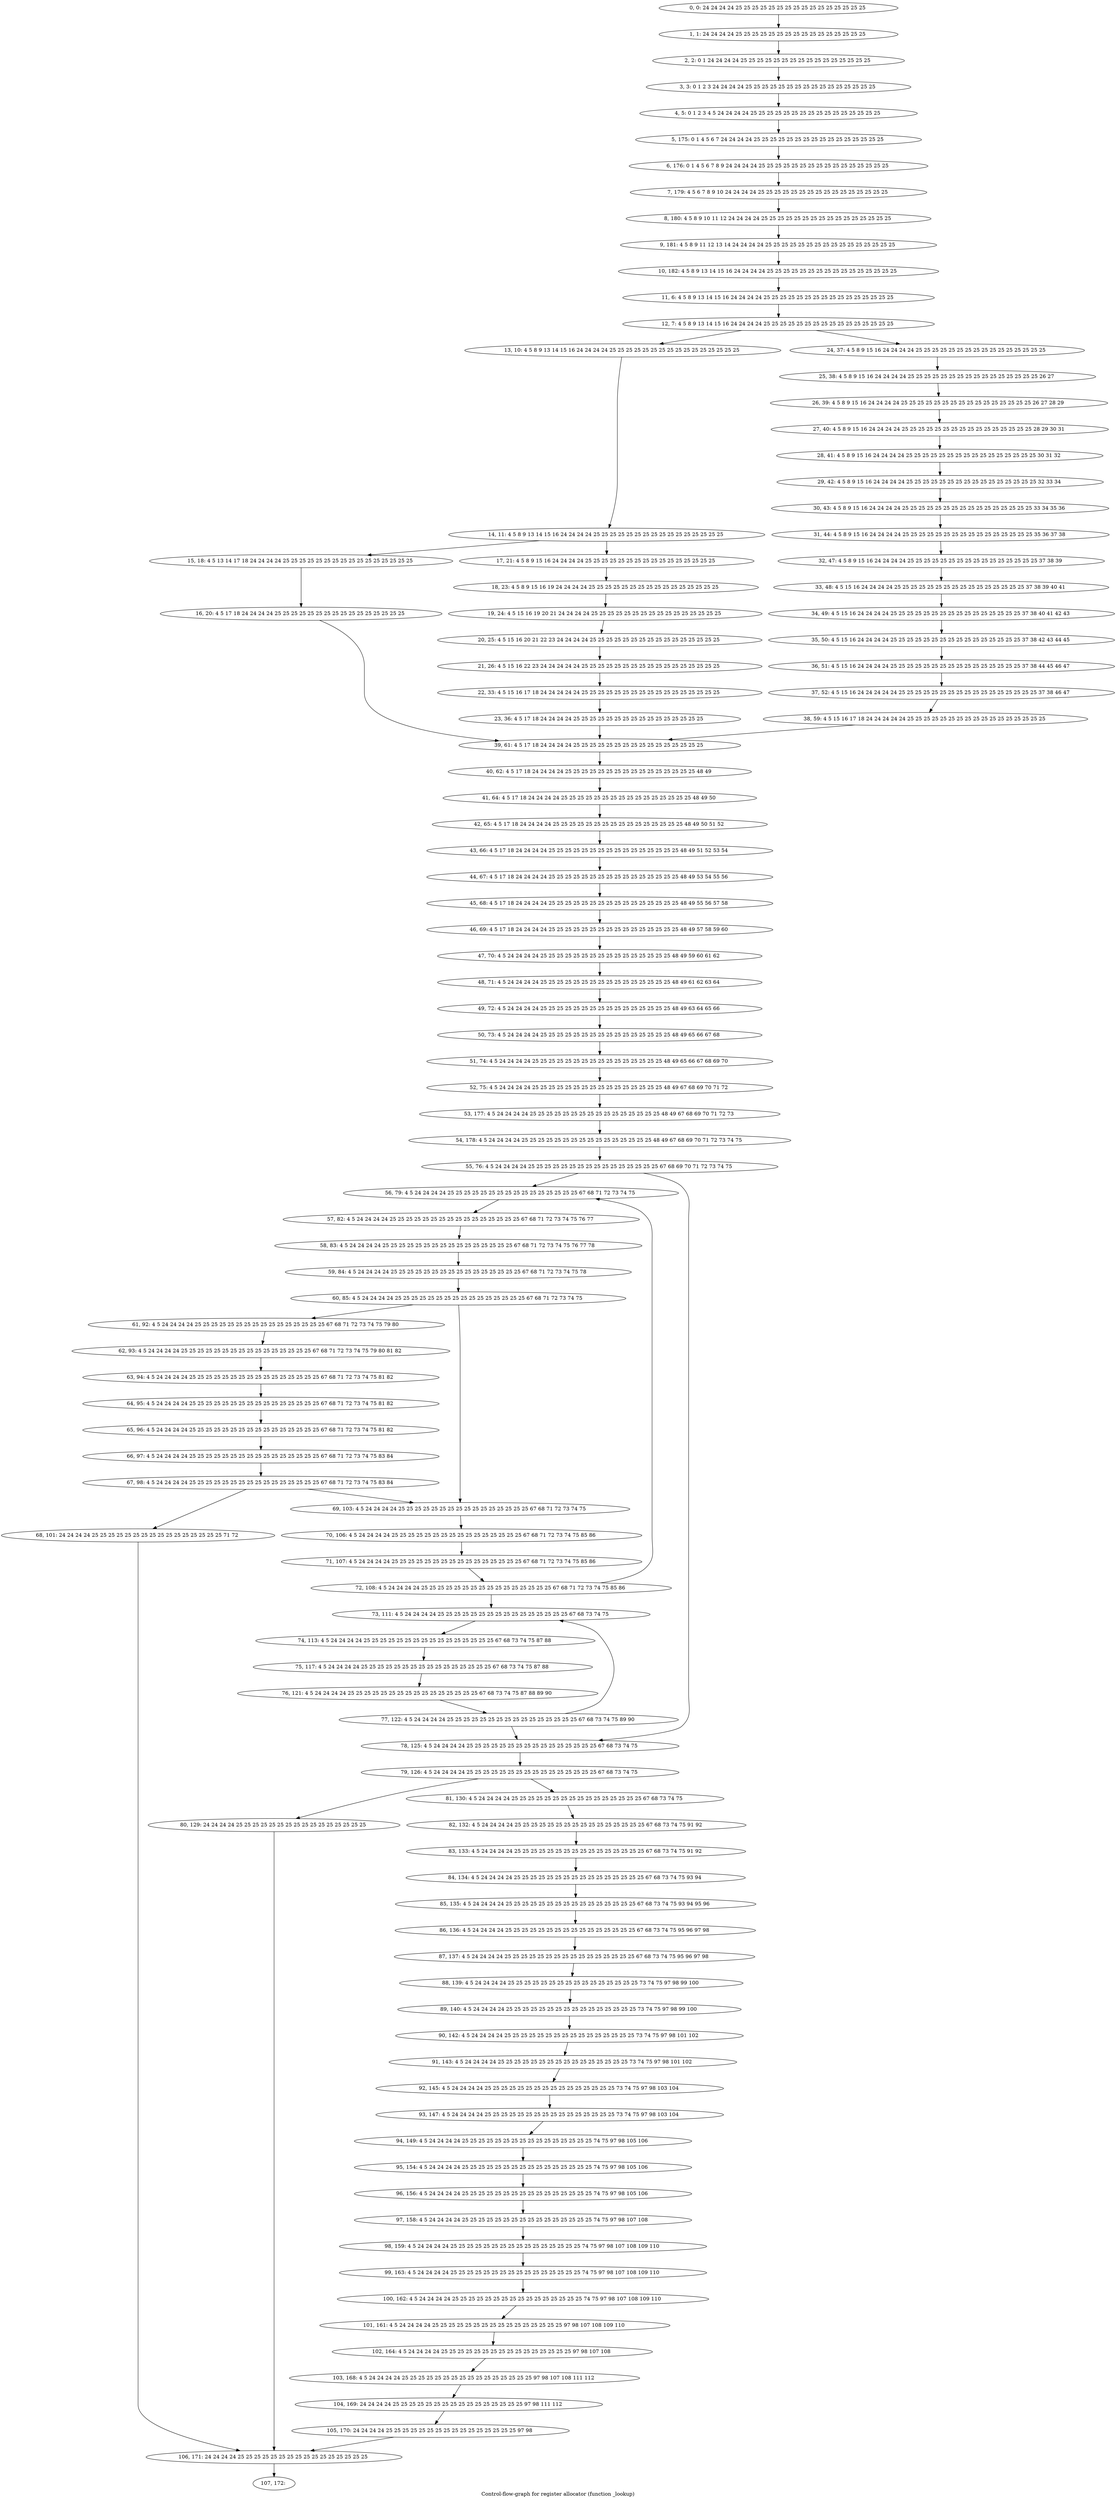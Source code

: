digraph G {
graph [label="Control-flow-graph for register allocator (function _lookup)"]
0[label="0, 0: 24 24 24 24 25 25 25 25 25 25 25 25 25 25 25 25 25 25 25 25 "];
1[label="1, 1: 24 24 24 24 25 25 25 25 25 25 25 25 25 25 25 25 25 25 25 25 "];
2[label="2, 2: 0 1 24 24 24 24 25 25 25 25 25 25 25 25 25 25 25 25 25 25 25 25 "];
3[label="3, 3: 0 1 2 3 24 24 24 24 25 25 25 25 25 25 25 25 25 25 25 25 25 25 25 25 "];
4[label="4, 5: 0 1 2 3 4 5 24 24 24 24 25 25 25 25 25 25 25 25 25 25 25 25 25 25 25 25 "];
5[label="5, 175: 0 1 4 5 6 7 24 24 24 24 25 25 25 25 25 25 25 25 25 25 25 25 25 25 25 25 "];
6[label="6, 176: 0 1 4 5 6 7 8 9 24 24 24 24 25 25 25 25 25 25 25 25 25 25 25 25 25 25 25 25 "];
7[label="7, 179: 4 5 6 7 8 9 10 24 24 24 24 25 25 25 25 25 25 25 25 25 25 25 25 25 25 25 25 "];
8[label="8, 180: 4 5 8 9 10 11 12 24 24 24 24 25 25 25 25 25 25 25 25 25 25 25 25 25 25 25 25 "];
9[label="9, 181: 4 5 8 9 11 12 13 14 24 24 24 24 25 25 25 25 25 25 25 25 25 25 25 25 25 25 25 25 "];
10[label="10, 182: 4 5 8 9 13 14 15 16 24 24 24 24 25 25 25 25 25 25 25 25 25 25 25 25 25 25 25 25 "];
11[label="11, 6: 4 5 8 9 13 14 15 16 24 24 24 24 25 25 25 25 25 25 25 25 25 25 25 25 25 25 25 25 "];
12[label="12, 7: 4 5 8 9 13 14 15 16 24 24 24 24 25 25 25 25 25 25 25 25 25 25 25 25 25 25 25 25 "];
13[label="13, 10: 4 5 8 9 13 14 15 16 24 24 24 24 25 25 25 25 25 25 25 25 25 25 25 25 25 25 25 25 "];
14[label="14, 11: 4 5 8 9 13 14 15 16 24 24 24 24 25 25 25 25 25 25 25 25 25 25 25 25 25 25 25 25 "];
15[label="15, 18: 4 5 13 14 17 18 24 24 24 24 25 25 25 25 25 25 25 25 25 25 25 25 25 25 25 25 "];
16[label="16, 20: 4 5 17 18 24 24 24 24 25 25 25 25 25 25 25 25 25 25 25 25 25 25 25 25 "];
17[label="17, 21: 4 5 8 9 15 16 24 24 24 24 25 25 25 25 25 25 25 25 25 25 25 25 25 25 25 25 "];
18[label="18, 23: 4 5 8 9 15 16 19 24 24 24 24 25 25 25 25 25 25 25 25 25 25 25 25 25 25 25 25 "];
19[label="19, 24: 4 5 15 16 19 20 21 24 24 24 24 25 25 25 25 25 25 25 25 25 25 25 25 25 25 25 25 "];
20[label="20, 25: 4 5 15 16 20 21 22 23 24 24 24 24 25 25 25 25 25 25 25 25 25 25 25 25 25 25 25 25 "];
21[label="21, 26: 4 5 15 16 22 23 24 24 24 24 24 25 25 25 25 25 25 25 25 25 25 25 25 25 25 25 25 25 "];
22[label="22, 33: 4 5 15 16 17 18 24 24 24 24 24 25 25 25 25 25 25 25 25 25 25 25 25 25 25 25 25 25 "];
23[label="23, 36: 4 5 17 18 24 24 24 24 25 25 25 25 25 25 25 25 25 25 25 25 25 25 25 25 "];
24[label="24, 37: 4 5 8 9 15 16 24 24 24 24 25 25 25 25 25 25 25 25 25 25 25 25 25 25 25 25 "];
25[label="25, 38: 4 5 8 9 15 16 24 24 24 24 25 25 25 25 25 25 25 25 25 25 25 25 25 25 25 25 26 27 "];
26[label="26, 39: 4 5 8 9 15 16 24 24 24 24 25 25 25 25 25 25 25 25 25 25 25 25 25 25 25 25 26 27 28 29 "];
27[label="27, 40: 4 5 8 9 15 16 24 24 24 24 25 25 25 25 25 25 25 25 25 25 25 25 25 25 25 25 28 29 30 31 "];
28[label="28, 41: 4 5 8 9 15 16 24 24 24 24 25 25 25 25 25 25 25 25 25 25 25 25 25 25 25 25 30 31 32 "];
29[label="29, 42: 4 5 8 9 15 16 24 24 24 24 25 25 25 25 25 25 25 25 25 25 25 25 25 25 25 25 32 33 34 "];
30[label="30, 43: 4 5 8 9 15 16 24 24 24 24 25 25 25 25 25 25 25 25 25 25 25 25 25 25 25 25 33 34 35 36 "];
31[label="31, 44: 4 5 8 9 15 16 24 24 24 24 25 25 25 25 25 25 25 25 25 25 25 25 25 25 25 25 35 36 37 38 "];
32[label="32, 47: 4 5 8 9 15 16 24 24 24 24 25 25 25 25 25 25 25 25 25 25 25 25 25 25 25 25 37 38 39 "];
33[label="33, 48: 4 5 15 16 24 24 24 24 25 25 25 25 25 25 25 25 25 25 25 25 25 25 25 25 37 38 39 40 41 "];
34[label="34, 49: 4 5 15 16 24 24 24 24 25 25 25 25 25 25 25 25 25 25 25 25 25 25 25 25 37 38 40 41 42 43 "];
35[label="35, 50: 4 5 15 16 24 24 24 24 25 25 25 25 25 25 25 25 25 25 25 25 25 25 25 25 37 38 42 43 44 45 "];
36[label="36, 51: 4 5 15 16 24 24 24 24 25 25 25 25 25 25 25 25 25 25 25 25 25 25 25 25 37 38 44 45 46 47 "];
37[label="37, 52: 4 5 15 16 24 24 24 24 24 25 25 25 25 25 25 25 25 25 25 25 25 25 25 25 25 25 37 38 46 47 "];
38[label="38, 59: 4 5 15 16 17 18 24 24 24 24 24 25 25 25 25 25 25 25 25 25 25 25 25 25 25 25 25 25 "];
39[label="39, 61: 4 5 17 18 24 24 24 24 25 25 25 25 25 25 25 25 25 25 25 25 25 25 25 25 "];
40[label="40, 62: 4 5 17 18 24 24 24 24 25 25 25 25 25 25 25 25 25 25 25 25 25 25 25 25 48 49 "];
41[label="41, 64: 4 5 17 18 24 24 24 24 25 25 25 25 25 25 25 25 25 25 25 25 25 25 25 25 48 49 50 "];
42[label="42, 65: 4 5 17 18 24 24 24 24 25 25 25 25 25 25 25 25 25 25 25 25 25 25 25 25 48 49 50 51 52 "];
43[label="43, 66: 4 5 17 18 24 24 24 24 25 25 25 25 25 25 25 25 25 25 25 25 25 25 25 25 48 49 51 52 53 54 "];
44[label="44, 67: 4 5 17 18 24 24 24 24 25 25 25 25 25 25 25 25 25 25 25 25 25 25 25 25 48 49 53 54 55 56 "];
45[label="45, 68: 4 5 17 18 24 24 24 24 25 25 25 25 25 25 25 25 25 25 25 25 25 25 25 25 48 49 55 56 57 58 "];
46[label="46, 69: 4 5 17 18 24 24 24 24 25 25 25 25 25 25 25 25 25 25 25 25 25 25 25 25 48 49 57 58 59 60 "];
47[label="47, 70: 4 5 24 24 24 24 25 25 25 25 25 25 25 25 25 25 25 25 25 25 25 25 48 49 59 60 61 62 "];
48[label="48, 71: 4 5 24 24 24 24 25 25 25 25 25 25 25 25 25 25 25 25 25 25 25 25 48 49 61 62 63 64 "];
49[label="49, 72: 4 5 24 24 24 24 25 25 25 25 25 25 25 25 25 25 25 25 25 25 25 25 48 49 63 64 65 66 "];
50[label="50, 73: 4 5 24 24 24 24 25 25 25 25 25 25 25 25 25 25 25 25 25 25 25 25 48 49 65 66 67 68 "];
51[label="51, 74: 4 5 24 24 24 24 25 25 25 25 25 25 25 25 25 25 25 25 25 25 25 25 48 49 65 66 67 68 69 70 "];
52[label="52, 75: 4 5 24 24 24 24 25 25 25 25 25 25 25 25 25 25 25 25 25 25 25 25 48 49 67 68 69 70 71 72 "];
53[label="53, 177: 4 5 24 24 24 24 25 25 25 25 25 25 25 25 25 25 25 25 25 25 25 25 48 49 67 68 69 70 71 72 73 "];
54[label="54, 178: 4 5 24 24 24 24 25 25 25 25 25 25 25 25 25 25 25 25 25 25 25 25 48 49 67 68 69 70 71 72 73 74 75 "];
55[label="55, 76: 4 5 24 24 24 24 25 25 25 25 25 25 25 25 25 25 25 25 25 25 25 25 67 68 69 70 71 72 73 74 75 "];
56[label="56, 79: 4 5 24 24 24 24 25 25 25 25 25 25 25 25 25 25 25 25 25 25 25 25 67 68 71 72 73 74 75 "];
57[label="57, 82: 4 5 24 24 24 24 25 25 25 25 25 25 25 25 25 25 25 25 25 25 25 25 67 68 71 72 73 74 75 76 77 "];
58[label="58, 83: 4 5 24 24 24 24 25 25 25 25 25 25 25 25 25 25 25 25 25 25 25 25 67 68 71 72 73 74 75 76 77 78 "];
59[label="59, 84: 4 5 24 24 24 24 25 25 25 25 25 25 25 25 25 25 25 25 25 25 25 25 67 68 71 72 73 74 75 78 "];
60[label="60, 85: 4 5 24 24 24 24 25 25 25 25 25 25 25 25 25 25 25 25 25 25 25 25 67 68 71 72 73 74 75 "];
61[label="61, 92: 4 5 24 24 24 24 25 25 25 25 25 25 25 25 25 25 25 25 25 25 25 25 67 68 71 72 73 74 75 79 80 "];
62[label="62, 93: 4 5 24 24 24 24 25 25 25 25 25 25 25 25 25 25 25 25 25 25 25 25 67 68 71 72 73 74 75 79 80 81 82 "];
63[label="63, 94: 4 5 24 24 24 24 25 25 25 25 25 25 25 25 25 25 25 25 25 25 25 25 67 68 71 72 73 74 75 81 82 "];
64[label="64, 95: 4 5 24 24 24 24 25 25 25 25 25 25 25 25 25 25 25 25 25 25 25 25 67 68 71 72 73 74 75 81 82 "];
65[label="65, 96: 4 5 24 24 24 24 25 25 25 25 25 25 25 25 25 25 25 25 25 25 25 25 67 68 71 72 73 74 75 81 82 "];
66[label="66, 97: 4 5 24 24 24 24 25 25 25 25 25 25 25 25 25 25 25 25 25 25 25 25 67 68 71 72 73 74 75 83 84 "];
67[label="67, 98: 4 5 24 24 24 24 25 25 25 25 25 25 25 25 25 25 25 25 25 25 25 25 67 68 71 72 73 74 75 83 84 "];
68[label="68, 101: 24 24 24 24 25 25 25 25 25 25 25 25 25 25 25 25 25 25 25 25 71 72 "];
69[label="69, 103: 4 5 24 24 24 24 25 25 25 25 25 25 25 25 25 25 25 25 25 25 25 25 67 68 71 72 73 74 75 "];
70[label="70, 106: 4 5 24 24 24 24 25 25 25 25 25 25 25 25 25 25 25 25 25 25 25 25 67 68 71 72 73 74 75 85 86 "];
71[label="71, 107: 4 5 24 24 24 24 25 25 25 25 25 25 25 25 25 25 25 25 25 25 25 25 67 68 71 72 73 74 75 85 86 "];
72[label="72, 108: 4 5 24 24 24 24 25 25 25 25 25 25 25 25 25 25 25 25 25 25 25 25 67 68 71 72 73 74 75 85 86 "];
73[label="73, 111: 4 5 24 24 24 24 25 25 25 25 25 25 25 25 25 25 25 25 25 25 25 25 67 68 73 74 75 "];
74[label="74, 113: 4 5 24 24 24 24 25 25 25 25 25 25 25 25 25 25 25 25 25 25 25 25 67 68 73 74 75 87 88 "];
75[label="75, 117: 4 5 24 24 24 24 25 25 25 25 25 25 25 25 25 25 25 25 25 25 25 25 67 68 73 74 75 87 88 "];
76[label="76, 121: 4 5 24 24 24 24 25 25 25 25 25 25 25 25 25 25 25 25 25 25 25 25 67 68 73 74 75 87 88 89 90 "];
77[label="77, 122: 4 5 24 24 24 24 25 25 25 25 25 25 25 25 25 25 25 25 25 25 25 25 67 68 73 74 75 89 90 "];
78[label="78, 125: 4 5 24 24 24 24 25 25 25 25 25 25 25 25 25 25 25 25 25 25 25 25 67 68 73 74 75 "];
79[label="79, 126: 4 5 24 24 24 24 25 25 25 25 25 25 25 25 25 25 25 25 25 25 25 25 67 68 73 74 75 "];
80[label="80, 129: 24 24 24 24 25 25 25 25 25 25 25 25 25 25 25 25 25 25 25 25 "];
81[label="81, 130: 4 5 24 24 24 24 25 25 25 25 25 25 25 25 25 25 25 25 25 25 25 25 67 68 73 74 75 "];
82[label="82, 132: 4 5 24 24 24 24 25 25 25 25 25 25 25 25 25 25 25 25 25 25 25 25 67 68 73 74 75 91 92 "];
83[label="83, 133: 4 5 24 24 24 24 25 25 25 25 25 25 25 25 25 25 25 25 25 25 25 25 67 68 73 74 75 91 92 "];
84[label="84, 134: 4 5 24 24 24 24 25 25 25 25 25 25 25 25 25 25 25 25 25 25 25 25 67 68 73 74 75 93 94 "];
85[label="85, 135: 4 5 24 24 24 24 25 25 25 25 25 25 25 25 25 25 25 25 25 25 25 25 67 68 73 74 75 93 94 95 96 "];
86[label="86, 136: 4 5 24 24 24 24 25 25 25 25 25 25 25 25 25 25 25 25 25 25 25 25 67 68 73 74 75 95 96 97 98 "];
87[label="87, 137: 4 5 24 24 24 24 25 25 25 25 25 25 25 25 25 25 25 25 25 25 25 25 67 68 73 74 75 95 96 97 98 "];
88[label="88, 139: 4 5 24 24 24 24 25 25 25 25 25 25 25 25 25 25 25 25 25 25 25 25 73 74 75 97 98 99 100 "];
89[label="89, 140: 4 5 24 24 24 24 25 25 25 25 25 25 25 25 25 25 25 25 25 25 25 25 73 74 75 97 98 99 100 "];
90[label="90, 142: 4 5 24 24 24 24 25 25 25 25 25 25 25 25 25 25 25 25 25 25 25 25 73 74 75 97 98 101 102 "];
91[label="91, 143: 4 5 24 24 24 24 25 25 25 25 25 25 25 25 25 25 25 25 25 25 25 25 73 74 75 97 98 101 102 "];
92[label="92, 145: 4 5 24 24 24 24 25 25 25 25 25 25 25 25 25 25 25 25 25 25 25 25 73 74 75 97 98 103 104 "];
93[label="93, 147: 4 5 24 24 24 24 25 25 25 25 25 25 25 25 25 25 25 25 25 25 25 25 73 74 75 97 98 103 104 "];
94[label="94, 149: 4 5 24 24 24 24 25 25 25 25 25 25 25 25 25 25 25 25 25 25 25 25 74 75 97 98 105 106 "];
95[label="95, 154: 4 5 24 24 24 24 25 25 25 25 25 25 25 25 25 25 25 25 25 25 25 25 74 75 97 98 105 106 "];
96[label="96, 156: 4 5 24 24 24 24 25 25 25 25 25 25 25 25 25 25 25 25 25 25 25 25 74 75 97 98 105 106 "];
97[label="97, 158: 4 5 24 24 24 24 25 25 25 25 25 25 25 25 25 25 25 25 25 25 25 25 74 75 97 98 107 108 "];
98[label="98, 159: 4 5 24 24 24 24 25 25 25 25 25 25 25 25 25 25 25 25 25 25 25 25 74 75 97 98 107 108 109 110 "];
99[label="99, 163: 4 5 24 24 24 24 25 25 25 25 25 25 25 25 25 25 25 25 25 25 25 25 74 75 97 98 107 108 109 110 "];
100[label="100, 162: 4 5 24 24 24 24 25 25 25 25 25 25 25 25 25 25 25 25 25 25 25 25 74 75 97 98 107 108 109 110 "];
101[label="101, 161: 4 5 24 24 24 24 25 25 25 25 25 25 25 25 25 25 25 25 25 25 25 25 97 98 107 108 109 110 "];
102[label="102, 164: 4 5 24 24 24 24 25 25 25 25 25 25 25 25 25 25 25 25 25 25 25 25 97 98 107 108 "];
103[label="103, 168: 4 5 24 24 24 24 25 25 25 25 25 25 25 25 25 25 25 25 25 25 25 25 97 98 107 108 111 112 "];
104[label="104, 169: 24 24 24 24 25 25 25 25 25 25 25 25 25 25 25 25 25 25 25 25 97 98 111 112 "];
105[label="105, 170: 24 24 24 24 25 25 25 25 25 25 25 25 25 25 25 25 25 25 25 25 97 98 "];
106[label="106, 171: 24 24 24 24 25 25 25 25 25 25 25 25 25 25 25 25 25 25 25 25 "];
107[label="107, 172: "];
0->1 ;
1->2 ;
2->3 ;
3->4 ;
4->5 ;
5->6 ;
6->7 ;
7->8 ;
8->9 ;
9->10 ;
10->11 ;
11->12 ;
12->13 ;
12->24 ;
13->14 ;
14->15 ;
14->17 ;
15->16 ;
16->39 ;
17->18 ;
18->19 ;
19->20 ;
20->21 ;
21->22 ;
22->23 ;
23->39 ;
24->25 ;
25->26 ;
26->27 ;
27->28 ;
28->29 ;
29->30 ;
30->31 ;
31->32 ;
32->33 ;
33->34 ;
34->35 ;
35->36 ;
36->37 ;
37->38 ;
38->39 ;
39->40 ;
40->41 ;
41->42 ;
42->43 ;
43->44 ;
44->45 ;
45->46 ;
46->47 ;
47->48 ;
48->49 ;
49->50 ;
50->51 ;
51->52 ;
52->53 ;
53->54 ;
54->55 ;
55->56 ;
55->78 ;
56->57 ;
57->58 ;
58->59 ;
59->60 ;
60->61 ;
60->69 ;
61->62 ;
62->63 ;
63->64 ;
64->65 ;
65->66 ;
66->67 ;
67->68 ;
67->69 ;
68->106 ;
69->70 ;
70->71 ;
71->72 ;
72->73 ;
72->56 ;
73->74 ;
74->75 ;
75->76 ;
76->77 ;
77->78 ;
77->73 ;
78->79 ;
79->80 ;
79->81 ;
80->106 ;
81->82 ;
82->83 ;
83->84 ;
84->85 ;
85->86 ;
86->87 ;
87->88 ;
88->89 ;
89->90 ;
90->91 ;
91->92 ;
92->93 ;
93->94 ;
94->95 ;
95->96 ;
96->97 ;
97->98 ;
98->99 ;
99->100 ;
100->101 ;
101->102 ;
102->103 ;
103->104 ;
104->105 ;
105->106 ;
106->107 ;
}
